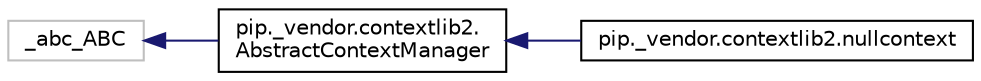 digraph "Graphical Class Hierarchy"
{
 // LATEX_PDF_SIZE
  edge [fontname="Helvetica",fontsize="10",labelfontname="Helvetica",labelfontsize="10"];
  node [fontname="Helvetica",fontsize="10",shape=record];
  rankdir="LR";
  Node12 [label="_abc_ABC",height=0.2,width=0.4,color="grey75", fillcolor="white", style="filled",tooltip=" "];
  Node12 -> Node0 [dir="back",color="midnightblue",fontsize="10",style="solid",fontname="Helvetica"];
  Node0 [label="pip._vendor.contextlib2.\lAbstractContextManager",height=0.2,width=0.4,color="black", fillcolor="white", style="filled",URL="$classpip_1_1__vendor_1_1contextlib2_1_1AbstractContextManager.html",tooltip=" "];
  Node0 -> Node1 [dir="back",color="midnightblue",fontsize="10",style="solid",fontname="Helvetica"];
  Node1 [label="pip._vendor.contextlib2.nullcontext",height=0.2,width=0.4,color="black", fillcolor="white", style="filled",URL="$classpip_1_1__vendor_1_1contextlib2_1_1nullcontext.html",tooltip=" "];
}
